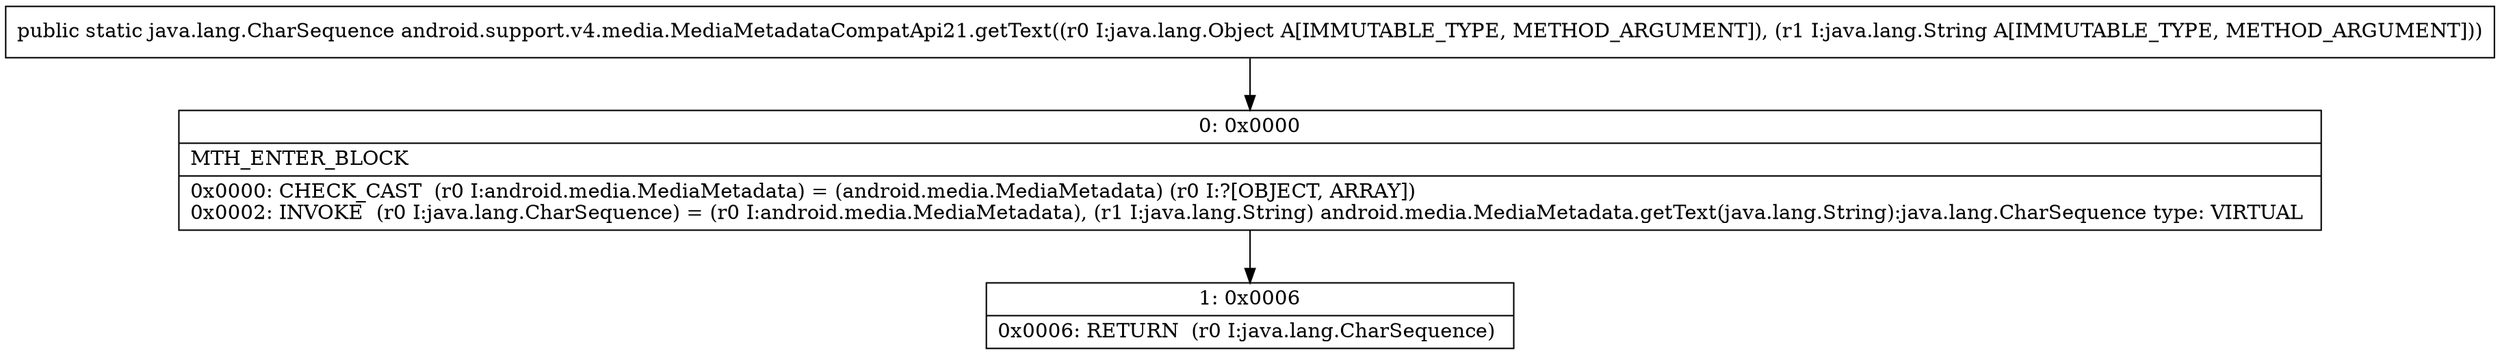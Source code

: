 digraph "CFG forandroid.support.v4.media.MediaMetadataCompatApi21.getText(Ljava\/lang\/Object;Ljava\/lang\/String;)Ljava\/lang\/CharSequence;" {
Node_0 [shape=record,label="{0\:\ 0x0000|MTH_ENTER_BLOCK\l|0x0000: CHECK_CAST  (r0 I:android.media.MediaMetadata) = (android.media.MediaMetadata) (r0 I:?[OBJECT, ARRAY]) \l0x0002: INVOKE  (r0 I:java.lang.CharSequence) = (r0 I:android.media.MediaMetadata), (r1 I:java.lang.String) android.media.MediaMetadata.getText(java.lang.String):java.lang.CharSequence type: VIRTUAL \l}"];
Node_1 [shape=record,label="{1\:\ 0x0006|0x0006: RETURN  (r0 I:java.lang.CharSequence) \l}"];
MethodNode[shape=record,label="{public static java.lang.CharSequence android.support.v4.media.MediaMetadataCompatApi21.getText((r0 I:java.lang.Object A[IMMUTABLE_TYPE, METHOD_ARGUMENT]), (r1 I:java.lang.String A[IMMUTABLE_TYPE, METHOD_ARGUMENT])) }"];
MethodNode -> Node_0;
Node_0 -> Node_1;
}

